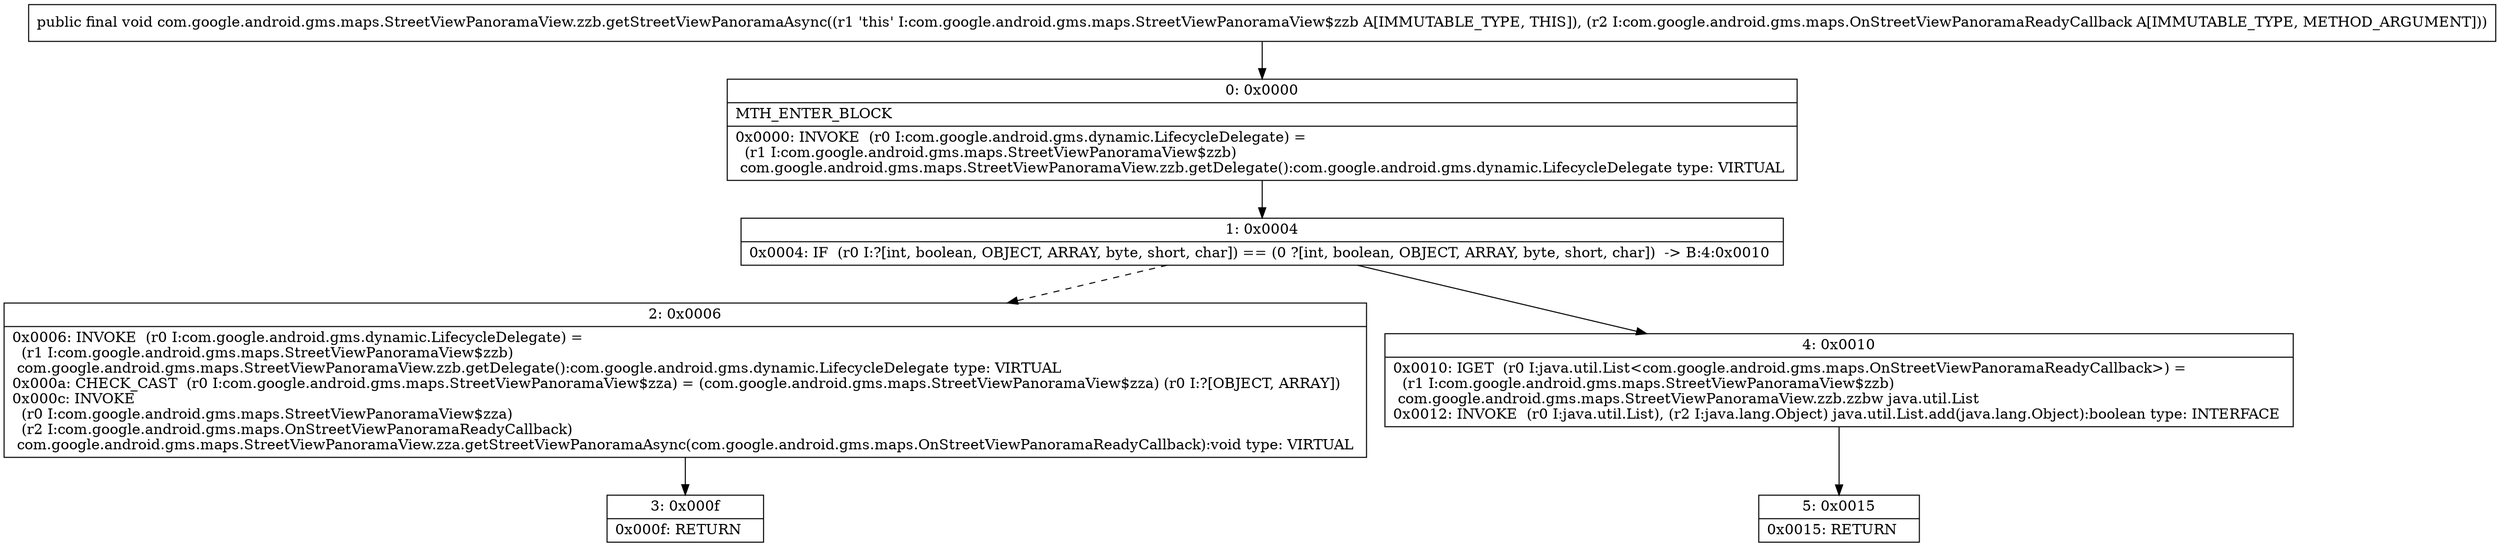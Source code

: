 digraph "CFG forcom.google.android.gms.maps.StreetViewPanoramaView.zzb.getStreetViewPanoramaAsync(Lcom\/google\/android\/gms\/maps\/OnStreetViewPanoramaReadyCallback;)V" {
Node_0 [shape=record,label="{0\:\ 0x0000|MTH_ENTER_BLOCK\l|0x0000: INVOKE  (r0 I:com.google.android.gms.dynamic.LifecycleDelegate) = \l  (r1 I:com.google.android.gms.maps.StreetViewPanoramaView$zzb)\l com.google.android.gms.maps.StreetViewPanoramaView.zzb.getDelegate():com.google.android.gms.dynamic.LifecycleDelegate type: VIRTUAL \l}"];
Node_1 [shape=record,label="{1\:\ 0x0004|0x0004: IF  (r0 I:?[int, boolean, OBJECT, ARRAY, byte, short, char]) == (0 ?[int, boolean, OBJECT, ARRAY, byte, short, char])  \-\> B:4:0x0010 \l}"];
Node_2 [shape=record,label="{2\:\ 0x0006|0x0006: INVOKE  (r0 I:com.google.android.gms.dynamic.LifecycleDelegate) = \l  (r1 I:com.google.android.gms.maps.StreetViewPanoramaView$zzb)\l com.google.android.gms.maps.StreetViewPanoramaView.zzb.getDelegate():com.google.android.gms.dynamic.LifecycleDelegate type: VIRTUAL \l0x000a: CHECK_CAST  (r0 I:com.google.android.gms.maps.StreetViewPanoramaView$zza) = (com.google.android.gms.maps.StreetViewPanoramaView$zza) (r0 I:?[OBJECT, ARRAY]) \l0x000c: INVOKE  \l  (r0 I:com.google.android.gms.maps.StreetViewPanoramaView$zza)\l  (r2 I:com.google.android.gms.maps.OnStreetViewPanoramaReadyCallback)\l com.google.android.gms.maps.StreetViewPanoramaView.zza.getStreetViewPanoramaAsync(com.google.android.gms.maps.OnStreetViewPanoramaReadyCallback):void type: VIRTUAL \l}"];
Node_3 [shape=record,label="{3\:\ 0x000f|0x000f: RETURN   \l}"];
Node_4 [shape=record,label="{4\:\ 0x0010|0x0010: IGET  (r0 I:java.util.List\<com.google.android.gms.maps.OnStreetViewPanoramaReadyCallback\>) = \l  (r1 I:com.google.android.gms.maps.StreetViewPanoramaView$zzb)\l com.google.android.gms.maps.StreetViewPanoramaView.zzb.zzbw java.util.List \l0x0012: INVOKE  (r0 I:java.util.List), (r2 I:java.lang.Object) java.util.List.add(java.lang.Object):boolean type: INTERFACE \l}"];
Node_5 [shape=record,label="{5\:\ 0x0015|0x0015: RETURN   \l}"];
MethodNode[shape=record,label="{public final void com.google.android.gms.maps.StreetViewPanoramaView.zzb.getStreetViewPanoramaAsync((r1 'this' I:com.google.android.gms.maps.StreetViewPanoramaView$zzb A[IMMUTABLE_TYPE, THIS]), (r2 I:com.google.android.gms.maps.OnStreetViewPanoramaReadyCallback A[IMMUTABLE_TYPE, METHOD_ARGUMENT])) }"];
MethodNode -> Node_0;
Node_0 -> Node_1;
Node_1 -> Node_2[style=dashed];
Node_1 -> Node_4;
Node_2 -> Node_3;
Node_4 -> Node_5;
}

